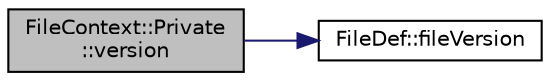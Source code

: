 digraph "FileContext::Private::version"
{
 // LATEX_PDF_SIZE
  edge [fontname="Helvetica",fontsize="10",labelfontname="Helvetica",labelfontsize="10"];
  node [fontname="Helvetica",fontsize="10",shape=record];
  rankdir="LR";
  Node1 [label="FileContext::Private\l::version",height=0.2,width=0.4,color="black", fillcolor="grey75", style="filled", fontcolor="black",tooltip=" "];
  Node1 -> Node2 [color="midnightblue",fontsize="10",style="solid"];
  Node2 [label="FileDef::fileVersion",height=0.2,width=0.4,color="black", fillcolor="white", style="filled",URL="$classFileDef.html#a3117f93db90c0902388059724f23ed5c",tooltip=" "];
}
